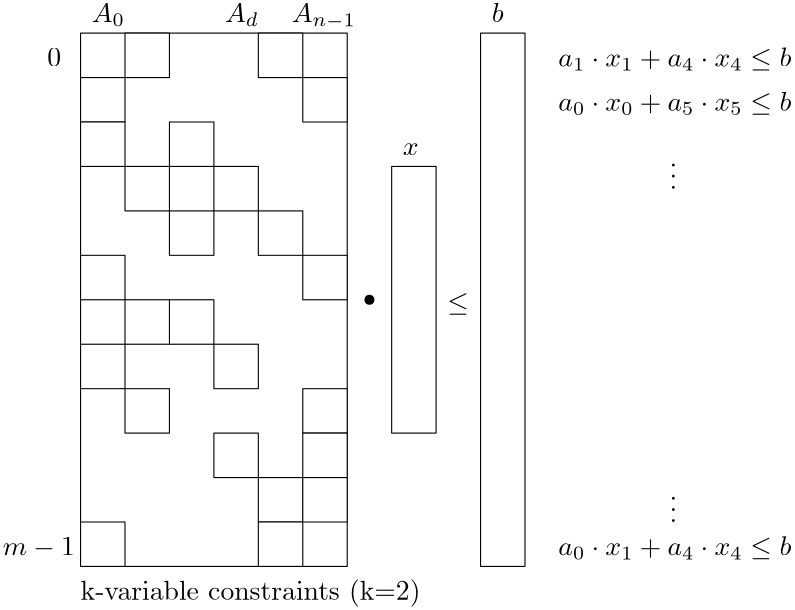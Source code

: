 <?xml version="1.0"?>
<!DOCTYPE ipe SYSTEM "ipe.dtd">
<ipe version="70212" creator="Ipe 7.2.13">
<info created="D:20200522090100" modified="D:20200522140214"/>
<ipestyle name="basic">
<symbol name="arrow/arc(spx)">
<path stroke="sym-stroke" fill="sym-stroke" pen="sym-pen">
0 0 m
-1 0.333 l
-1 -0.333 l
h
</path>
</symbol>
<symbol name="arrow/farc(spx)">
<path stroke="sym-stroke" fill="white" pen="sym-pen">
0 0 m
-1 0.333 l
-1 -0.333 l
h
</path>
</symbol>
<symbol name="arrow/ptarc(spx)">
<path stroke="sym-stroke" fill="sym-stroke" pen="sym-pen">
0 0 m
-1 0.333 l
-0.8 0 l
-1 -0.333 l
h
</path>
</symbol>
<symbol name="arrow/fptarc(spx)">
<path stroke="sym-stroke" fill="white" pen="sym-pen">
0 0 m
-1 0.333 l
-0.8 0 l
-1 -0.333 l
h
</path>
</symbol>
<symbol name="mark/circle(sx)" transformations="translations">
<path fill="sym-stroke">
0.6 0 0 0.6 0 0 e
0.4 0 0 0.4 0 0 e
</path>
</symbol>
<symbol name="mark/disk(sx)" transformations="translations">
<path fill="sym-stroke">
0.6 0 0 0.6 0 0 e
</path>
</symbol>
<symbol name="mark/fdisk(sfx)" transformations="translations">
<group>
<path fill="sym-fill">
0.5 0 0 0.5 0 0 e
</path>
<path fill="sym-stroke" fillrule="eofill">
0.6 0 0 0.6 0 0 e
0.4 0 0 0.4 0 0 e
</path>
</group>
</symbol>
<symbol name="mark/box(sx)" transformations="translations">
<path fill="sym-stroke" fillrule="eofill">
-0.6 -0.6 m
0.6 -0.6 l
0.6 0.6 l
-0.6 0.6 l
h
-0.4 -0.4 m
0.4 -0.4 l
0.4 0.4 l
-0.4 0.4 l
h
</path>
</symbol>
<symbol name="mark/square(sx)" transformations="translations">
<path fill="sym-stroke">
-0.6 -0.6 m
0.6 -0.6 l
0.6 0.6 l
-0.6 0.6 l
h
</path>
</symbol>
<symbol name="mark/fsquare(sfx)" transformations="translations">
<group>
<path fill="sym-fill">
-0.5 -0.5 m
0.5 -0.5 l
0.5 0.5 l
-0.5 0.5 l
h
</path>
<path fill="sym-stroke" fillrule="eofill">
-0.6 -0.6 m
0.6 -0.6 l
0.6 0.6 l
-0.6 0.6 l
h
-0.4 -0.4 m
0.4 -0.4 l
0.4 0.4 l
-0.4 0.4 l
h
</path>
</group>
</symbol>
<symbol name="mark/cross(sx)" transformations="translations">
<group>
<path fill="sym-stroke">
-0.43 -0.57 m
0.57 0.43 l
0.43 0.57 l
-0.57 -0.43 l
h
</path>
<path fill="sym-stroke">
-0.43 0.57 m
0.57 -0.43 l
0.43 -0.57 l
-0.57 0.43 l
h
</path>
</group>
</symbol>
<symbol name="arrow/fnormal(spx)">
<path stroke="sym-stroke" fill="white" pen="sym-pen">
0 0 m
-1 0.333 l
-1 -0.333 l
h
</path>
</symbol>
<symbol name="arrow/pointed(spx)">
<path stroke="sym-stroke" fill="sym-stroke" pen="sym-pen">
0 0 m
-1 0.333 l
-0.8 0 l
-1 -0.333 l
h
</path>
</symbol>
<symbol name="arrow/fpointed(spx)">
<path stroke="sym-stroke" fill="white" pen="sym-pen">
0 0 m
-1 0.333 l
-0.8 0 l
-1 -0.333 l
h
</path>
</symbol>
<symbol name="arrow/linear(spx)">
<path stroke="sym-stroke" pen="sym-pen">
-1 0.333 m
0 0 l
-1 -0.333 l
</path>
</symbol>
<symbol name="arrow/fdouble(spx)">
<path stroke="sym-stroke" fill="white" pen="sym-pen">
0 0 m
-1 0.333 l
-1 -0.333 l
h
-1 0 m
-2 0.333 l
-2 -0.333 l
h
</path>
</symbol>
<symbol name="arrow/double(spx)">
<path stroke="sym-stroke" fill="sym-stroke" pen="sym-pen">
0 0 m
-1 0.333 l
-1 -0.333 l
h
-1 0 m
-2 0.333 l
-2 -0.333 l
h
</path>
</symbol>
<pen name="heavier" value="0.8"/>
<pen name="fat" value="1.2"/>
<pen name="ultrafat" value="2"/>
<symbolsize name="large" value="5"/>
<symbolsize name="small" value="2"/>
<symbolsize name="tiny" value="1.1"/>
<arrowsize name="large" value="10"/>
<arrowsize name="small" value="5"/>
<arrowsize name="tiny" value="3"/>
<color name="red" value="1 0 0"/>
<color name="green" value="0 1 0"/>
<color name="blue" value="0 0 1"/>
<color name="yellow" value="1 1 0"/>
<color name="orange" value="1 0.647 0"/>
<color name="gold" value="1 0.843 0"/>
<color name="purple" value="0.627 0.125 0.941"/>
<color name="gray" value="0.745"/>
<color name="brown" value="0.647 0.165 0.165"/>
<color name="navy" value="0 0 0.502"/>
<color name="pink" value="1 0.753 0.796"/>
<color name="seagreen" value="0.18 0.545 0.341"/>
<color name="turquoise" value="0.251 0.878 0.816"/>
<color name="violet" value="0.933 0.51 0.933"/>
<color name="darkblue" value="0 0 0.545"/>
<color name="darkcyan" value="0 0.545 0.545"/>
<color name="darkgray" value="0.663"/>
<color name="darkgreen" value="0 0.392 0"/>
<color name="darkmagenta" value="0.545 0 0.545"/>
<color name="darkorange" value="1 0.549 0"/>
<color name="darkred" value="0.545 0 0"/>
<color name="lightblue" value="0.678 0.847 0.902"/>
<color name="lightcyan" value="0.878 1 1"/>
<color name="lightgray" value="0.827"/>
<color name="lightgreen" value="0.565 0.933 0.565"/>
<color name="lightyellow" value="1 1 0.878"/>
<dashstyle name="dashed" value="[4] 0"/>
<dashstyle name="dotted" value="[1 3] 0"/>
<dashstyle name="dash dotted" value="[4 2 1 2] 0"/>
<dashstyle name="dash dot dotted" value="[4 2 1 2 1 2] 0"/>
<textsize name="large" value="\large"/>
<textsize name="Large" value="\Large"/>
<textsize name="LARGE" value="\LARGE"/>
<textsize name="huge" value="\huge"/>
<textsize name="Huge" value="\Huge"/>
<textsize name="small" value="\small"/>
<textsize name="footnote" value="\footnotesize"/>
<textsize name="tiny" value="\tiny"/>
<textstyle name="center" begin="\begin{center}" end="\end{center}"/>
<textstyle name="itemize" begin="\begin{itemize}" end="\end{itemize}"/>
<textstyle name="item" begin="\begin{itemize}\item{}" end="\end{itemize}"/>
<gridsize name="4 pts" value="4"/>
<gridsize name="8 pts (~3 mm)" value="8"/>
<gridsize name="16 pts (~6 mm)" value="16"/>
<gridsize name="32 pts (~12 mm)" value="32"/>
<gridsize name="10 pts (~3.5 mm)" value="10"/>
<gridsize name="20 pts (~7 mm)" value="20"/>
<gridsize name="14 pts (~5 mm)" value="14"/>
<gridsize name="28 pts (~10 mm)" value="28"/>
<gridsize name="56 pts (~20 mm)" value="56"/>
<anglesize name="90 deg" value="90"/>
<anglesize name="60 deg" value="60"/>
<anglesize name="45 deg" value="45"/>
<anglesize name="30 deg" value="30"/>
<anglesize name="22.5 deg" value="22.5"/>
<opacity name="10%" value="0.1"/>
<opacity name="30%" value="0.3"/>
<opacity name="50%" value="0.5"/>
<opacity name="75%" value="0.75"/>
<tiling name="falling" angle="-60" step="4" width="1"/>
<tiling name="rising" angle="30" step="4" width="1"/>
</ipestyle>
<page>
<layer name="alpha"/>
<view layers="alpha" active="alpha"/>
<path layer="alpha" stroke="black">
64 800 m
64 608 l
160 608 l
160 800 l
h
</path>
<path stroke="black" fill="white">
112 752 m
112 736 l
128 736 l
128 752 l
h
</path>
<path stroke="black" fill="white">
112 688 m
112 672 l
128 672 l
128 688 l
h
</path>
<path stroke="black" fill="white">
112 656 m
112 640 l
128 640 l
128 656 l
h
</path>
<text matrix="1 0 0 1 -132 -8" transformations="translations" pos="200 812" stroke="black" type="label" width="11.941" height="6.812" depth="1.49" valign="baseline" style="math">A_0</text>
<text matrix="1 0 0 1 -84 -8" transformations="translations" pos="200 812" stroke="black" type="label" width="12.117" height="6.812" depth="1.49" valign="baseline" style="math">A_d</text>
<text matrix="1 0 0 1 -60 -8" transformations="translations" pos="200 812" stroke="black" type="label" width="23.093" height="6.812" depth="2.32" valign="baseline" style="math">A_{n-1}</text>
<text matrix="1 0 0 1 -148 -24" transformations="translations" pos="200 812" stroke="black" type="label" width="4.981" height="6.42" depth="0" valign="baseline" style="math">0</text>
<text matrix="1 0 0 1 -164 -200" transformations="translations" pos="200 812" stroke="black" type="label" width="25.905" height="6.421" depth="0.83" valign="baseline" style="math">m-1</text>
<path matrix="1 0 0 1 -32 48" stroke="black" fill="white">
112 752 m
112 736 l
128 736 l
128 752 l
h
</path>
<path matrix="1 0 0 1 16 48" stroke="black" fill="white">
112 752 m
112 736 l
128 736 l
128 752 l
h
</path>
<path matrix="1 0 0 1 32 32" stroke="black" fill="white">
112 752 m
112 736 l
128 736 l
128 752 l
h
</path>
<path matrix="1 0 0 1 -48 32" stroke="black" fill="white">
112 752 m
112 736 l
128 736 l
128 752 l
h
</path>
<path matrix="1 0 0 1 -48 16" stroke="black" fill="white">
112 752 m
112 736 l
128 736 l
128 752 l
h
</path>
<path matrix="1 0 0 1 -16 16" stroke="black" fill="white">
112 752 m
112 736 l
128 736 l
128 752 l
h
</path>
<path matrix="1 0 0 1 -32 0" stroke="black" fill="white">
112 752 m
112 736 l
128 736 l
128 752 l
h
</path>
<path matrix="1 0 0 1 16 -16" stroke="black" fill="white">
112 752 m
112 736 l
128 736 l
128 752 l
h
</path>
<path matrix="1 0 0 1 -16 -16" stroke="black" fill="white">
112 752 m
112 736 l
128 736 l
128 752 l
h
</path>
<path matrix="1 0 0 1 -48 -32" stroke="black" fill="white">
112 752 m
112 736 l
128 736 l
128 752 l
h
</path>
<path matrix="1 0 0 1 32 -32" stroke="black" fill="white">
112 752 m
112 736 l
128 736 l
128 752 l
h
</path>
<path matrix="1 0 0 1 -16 -48" stroke="black" fill="white">
112 752 m
112 736 l
128 736 l
128 752 l
h
</path>
<path matrix="1 0 0 1 -32 -48" stroke="black" fill="white">
112 752 m
112 736 l
128 736 l
128 752 l
h
</path>
<path matrix="1 0 0 1 -48 -64" stroke="black" fill="white">
112 752 m
112 736 l
128 736 l
128 752 l
h
</path>
<path matrix="1 0 0 1 -32 -80" stroke="black" fill="white">
112 752 m
112 736 l
128 736 l
128 752 l
h
</path>
<path matrix="1 0 0 1 32 -80" stroke="black" fill="white">
112 752 m
112 736 l
128 736 l
128 752 l
h
</path>
<path matrix="1 0 0 1 32 -96" stroke="black" fill="white">
112 752 m
112 736 l
128 736 l
128 752 l
h
</path>
<path matrix="1 0 0 1 16 -112" stroke="black" fill="white">
112 752 m
112 736 l
128 736 l
128 752 l
h
</path>
<path matrix="1 0 0 1 32 -112" stroke="black" fill="white">
112 752 m
112 736 l
128 736 l
128 752 l
h
</path>
<path matrix="1 0 0 1 -48 -128" stroke="black" fill="white">
112 752 m
112 736 l
128 736 l
128 752 l
h
</path>
<path matrix="1 0 0 1 16 -128" stroke="black" fill="white">
112 752 m
112 736 l
128 736 l
128 752 l
h
</path>
<path matrix="1 0 0 1 -16 0" stroke="black" fill="1">
224 800 m
224 608 l
240 608 l
240 800 l
h
</path>
<text matrix="1 0 0 1 12 -8" transformations="translations" pos="200 812" stroke="black" type="label" width="4.276" height="6.918" depth="0" valign="baseline" style="math">b</text>
<text matrix="1 0 0 1 36 -24" transformations="translations" pos="200 812" stroke="black" type="label" width="83.923" height="6.923" depth="1.49" valign="baseline" style="math">a_1 \cdot x_1 + a_4 \cdot x_4 \leq b</text>
<text matrix="1 0 0 1 36 -40" transformations="translations" pos="200 812" stroke="black" type="label" width="83.923" height="6.923" depth="1.49" valign="baseline" style="math">a_0 \cdot x_0 + a_5 \cdot x_5 \leq b</text>
<text matrix="1 0 0 1 76 -68" transformations="translations" pos="200 812" stroke="black" type="label" width="2.767" height="14.999" depth="0" valign="baseline" style="math">\vdots</text>
<text matrix="1 0 0 1 -136 -216" transformations="translations" pos="200 812" stroke="black" type="label" width="122.485" height="7.473" depth="2.49" valign="baseline">k-variable constraints (k=2)</text>
<path matrix="1 0 0 0.5 -48 352" stroke="black" fill="1">
224 800 m
224 608 l
240 608 l
240 800 l
h
</path>
<text matrix="1 0 0 1 -20 -56" transformations="translations" pos="200 812" stroke="black" type="label" width="5.694" height="4.289" depth="0" valign="baseline" style="math">x</text>
<use matrix="1 0 0 1 -8 0" name="mark/disk(sx)" pos="176 704" size="normal" stroke="black"/>
<text matrix="1 0 0 1 -4 -112" transformations="translations" pos="200 812" stroke="black" type="label" width="7.749" height="6.341" depth="1.35" valign="baseline" style="math">\mathbf{\leq}</text>
<text matrix="1 0 0 1 36 -200" transformations="translations" pos="200 812" stroke="black" type="label" width="83.923" height="6.923" depth="1.49" valign="baseline" style="math">a_0 \cdot x_1 + a_4 \cdot x_4 \leq b</text>
<text matrix="1 0 0 1 76 -188" transformations="translations" pos="200 812" stroke="black" type="label" width="2.767" height="14.999" depth="0" valign="baseline" style="math">\vdots </text>
</page>
</ipe>
